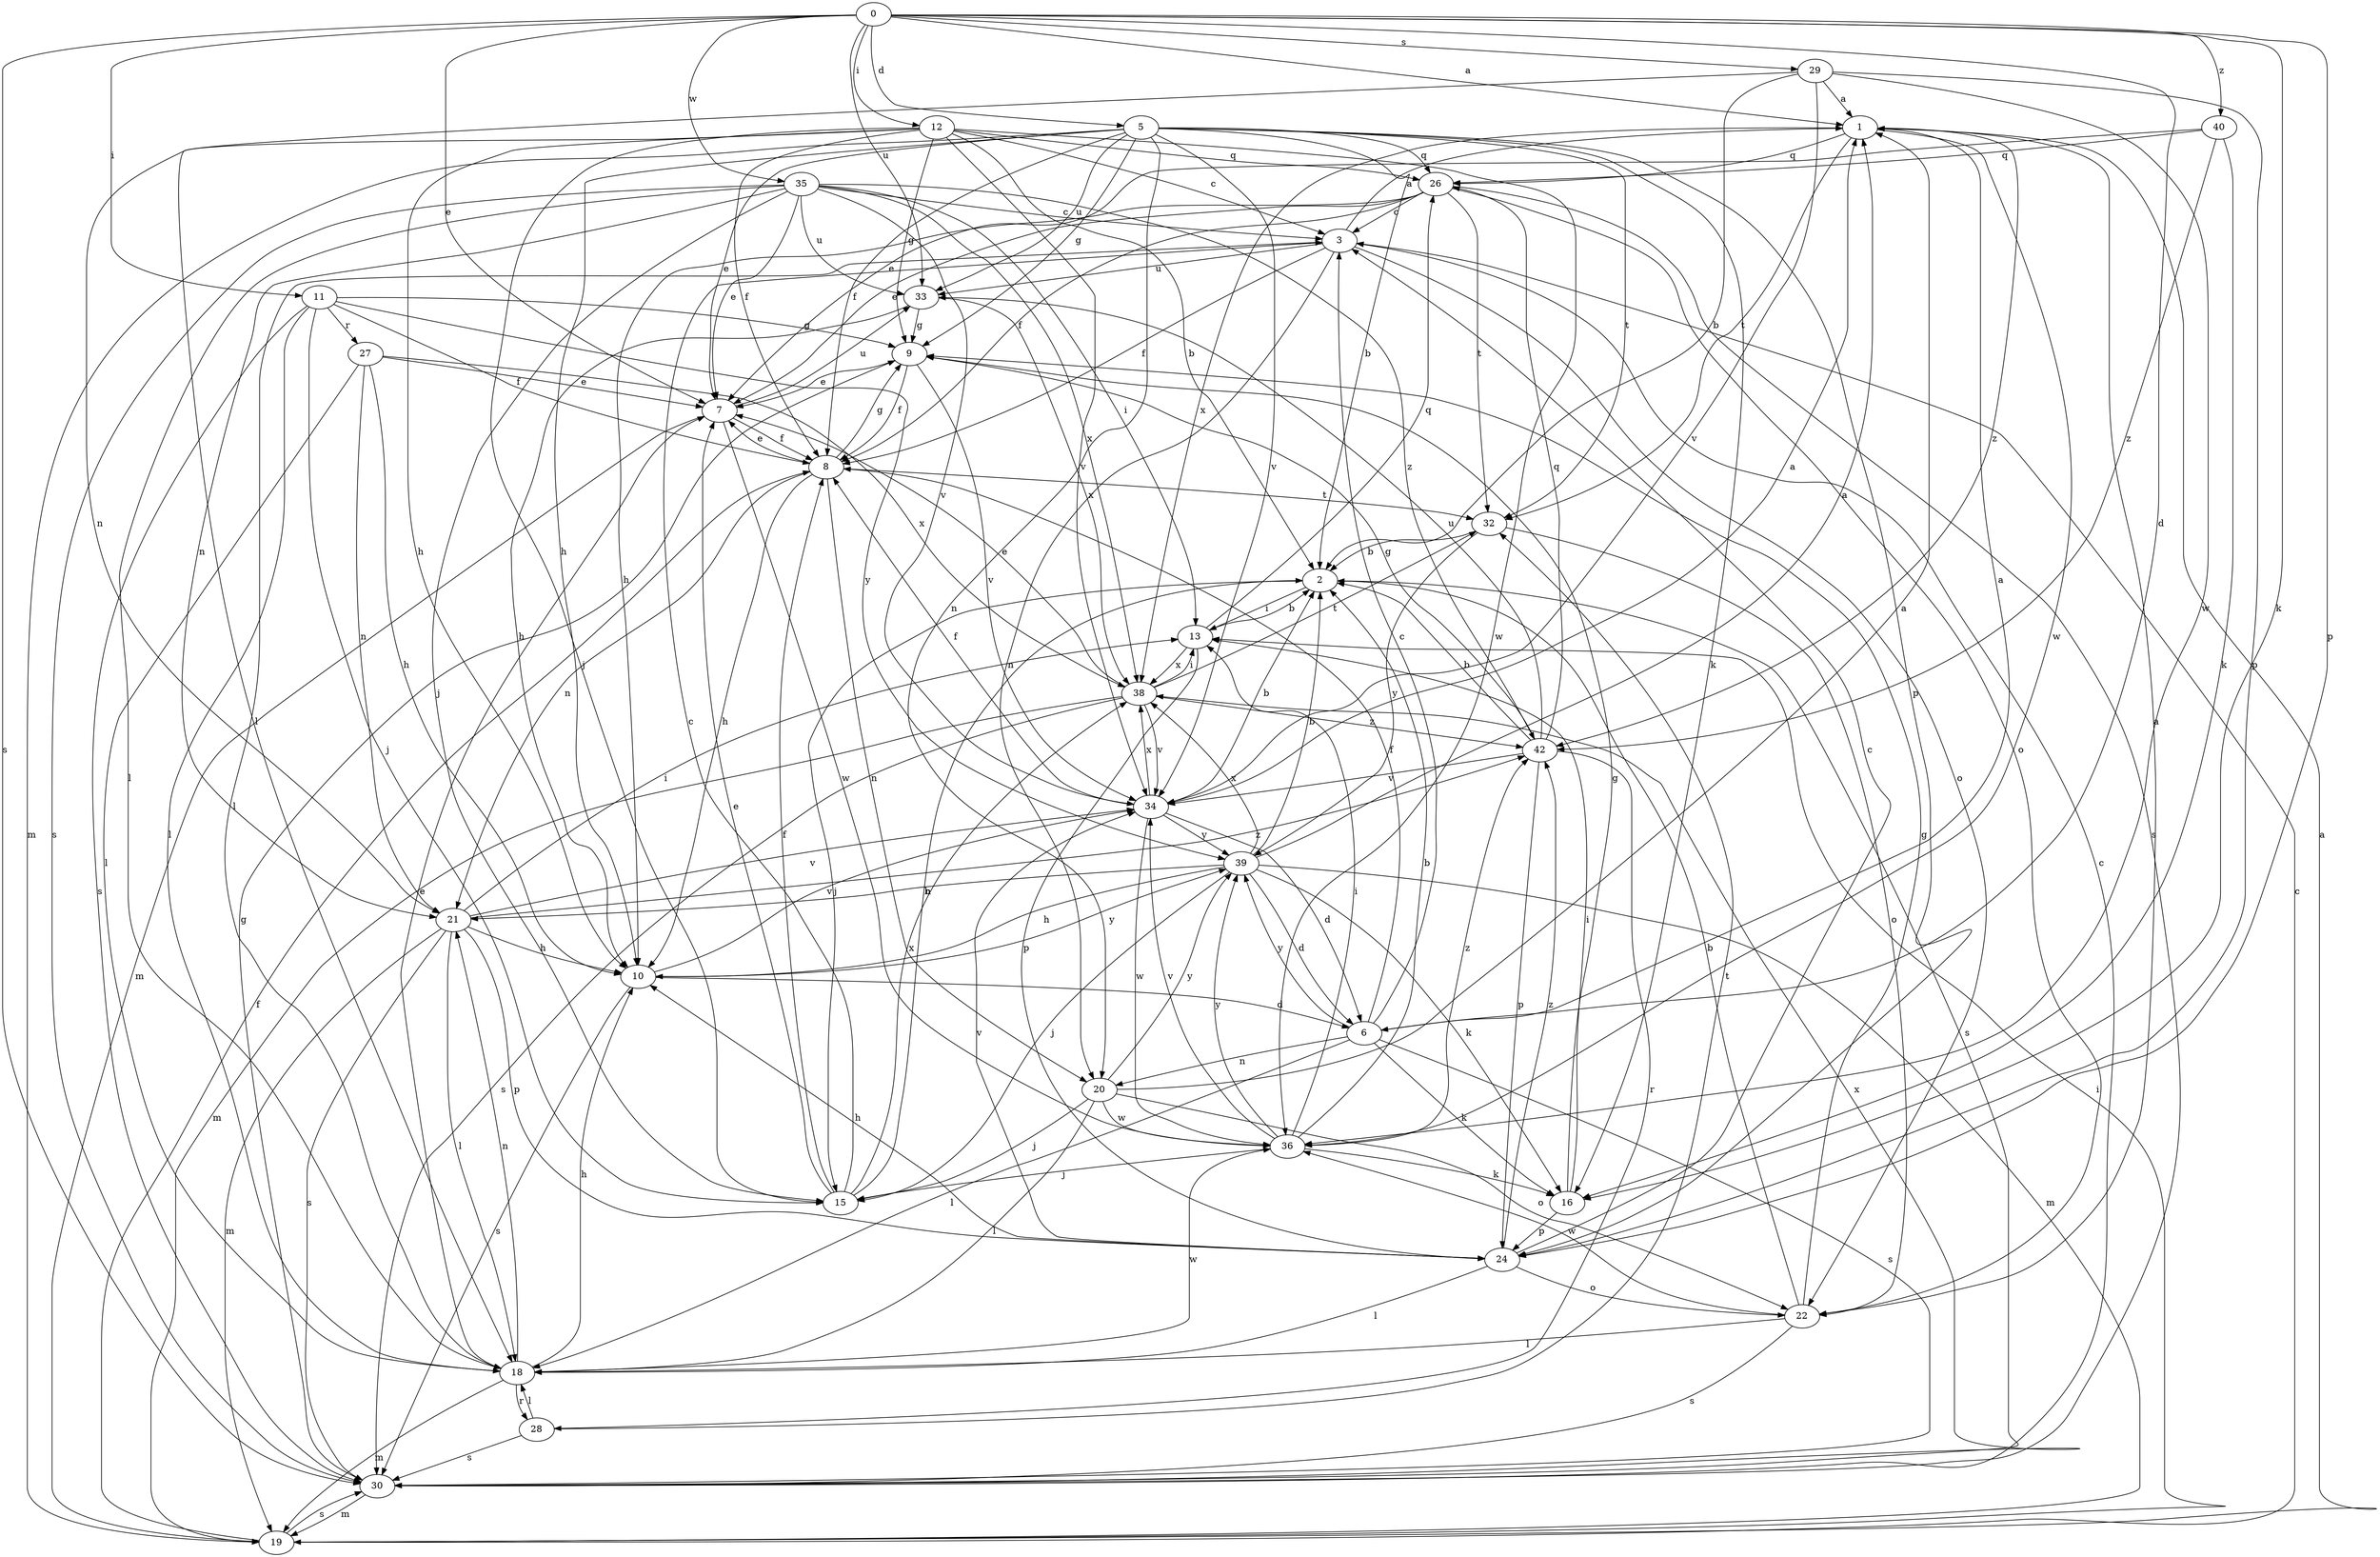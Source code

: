 strict digraph  {
0;
1;
2;
3;
5;
6;
7;
8;
9;
10;
11;
12;
13;
15;
16;
18;
19;
20;
21;
22;
24;
26;
27;
28;
29;
30;
32;
33;
34;
35;
36;
38;
39;
40;
42;
0 -> 1  [label=a];
0 -> 5  [label=d];
0 -> 6  [label=d];
0 -> 7  [label=e];
0 -> 11  [label=i];
0 -> 12  [label=i];
0 -> 16  [label=k];
0 -> 24  [label=p];
0 -> 29  [label=s];
0 -> 30  [label=s];
0 -> 33  [label=u];
0 -> 35  [label=w];
0 -> 40  [label=z];
1 -> 26  [label=q];
1 -> 32  [label=t];
1 -> 36  [label=w];
1 -> 38  [label=x];
1 -> 42  [label=z];
2 -> 13  [label=i];
2 -> 15  [label=j];
2 -> 30  [label=s];
3 -> 1  [label=a];
3 -> 8  [label=f];
3 -> 18  [label=l];
3 -> 20  [label=n];
3 -> 22  [label=o];
3 -> 33  [label=u];
5 -> 2  [label=b];
5 -> 7  [label=e];
5 -> 8  [label=f];
5 -> 9  [label=g];
5 -> 10  [label=h];
5 -> 16  [label=k];
5 -> 19  [label=m];
5 -> 20  [label=n];
5 -> 24  [label=p];
5 -> 26  [label=q];
5 -> 32  [label=t];
5 -> 33  [label=u];
5 -> 34  [label=v];
6 -> 1  [label=a];
6 -> 3  [label=c];
6 -> 8  [label=f];
6 -> 16  [label=k];
6 -> 18  [label=l];
6 -> 20  [label=n];
6 -> 30  [label=s];
6 -> 39  [label=y];
7 -> 8  [label=f];
7 -> 19  [label=m];
7 -> 33  [label=u];
7 -> 36  [label=w];
8 -> 7  [label=e];
8 -> 9  [label=g];
8 -> 10  [label=h];
8 -> 20  [label=n];
8 -> 21  [label=n];
8 -> 32  [label=t];
9 -> 7  [label=e];
9 -> 8  [label=f];
9 -> 34  [label=v];
10 -> 6  [label=d];
10 -> 30  [label=s];
10 -> 34  [label=v];
10 -> 39  [label=y];
11 -> 8  [label=f];
11 -> 9  [label=g];
11 -> 15  [label=j];
11 -> 18  [label=l];
11 -> 27  [label=r];
11 -> 30  [label=s];
11 -> 39  [label=y];
12 -> 2  [label=b];
12 -> 3  [label=c];
12 -> 8  [label=f];
12 -> 9  [label=g];
12 -> 10  [label=h];
12 -> 15  [label=j];
12 -> 21  [label=n];
12 -> 26  [label=q];
12 -> 34  [label=v];
12 -> 36  [label=w];
13 -> 2  [label=b];
13 -> 24  [label=p];
13 -> 26  [label=q];
13 -> 38  [label=x];
15 -> 2  [label=b];
15 -> 3  [label=c];
15 -> 7  [label=e];
15 -> 8  [label=f];
15 -> 38  [label=x];
16 -> 9  [label=g];
16 -> 13  [label=i];
16 -> 24  [label=p];
18 -> 7  [label=e];
18 -> 10  [label=h];
18 -> 19  [label=m];
18 -> 21  [label=n];
18 -> 28  [label=r];
18 -> 36  [label=w];
19 -> 1  [label=a];
19 -> 3  [label=c];
19 -> 8  [label=f];
19 -> 13  [label=i];
19 -> 30  [label=s];
20 -> 1  [label=a];
20 -> 15  [label=j];
20 -> 18  [label=l];
20 -> 22  [label=o];
20 -> 36  [label=w];
20 -> 39  [label=y];
21 -> 10  [label=h];
21 -> 13  [label=i];
21 -> 18  [label=l];
21 -> 19  [label=m];
21 -> 24  [label=p];
21 -> 30  [label=s];
21 -> 34  [label=v];
21 -> 42  [label=z];
22 -> 1  [label=a];
22 -> 2  [label=b];
22 -> 9  [label=g];
22 -> 18  [label=l];
22 -> 30  [label=s];
22 -> 36  [label=w];
24 -> 3  [label=c];
24 -> 10  [label=h];
24 -> 18  [label=l];
24 -> 22  [label=o];
24 -> 34  [label=v];
24 -> 42  [label=z];
26 -> 3  [label=c];
26 -> 7  [label=e];
26 -> 8  [label=f];
26 -> 10  [label=h];
26 -> 22  [label=o];
26 -> 30  [label=s];
26 -> 32  [label=t];
27 -> 7  [label=e];
27 -> 10  [label=h];
27 -> 18  [label=l];
27 -> 21  [label=n];
27 -> 38  [label=x];
28 -> 18  [label=l];
28 -> 30  [label=s];
28 -> 32  [label=t];
29 -> 1  [label=a];
29 -> 2  [label=b];
29 -> 18  [label=l];
29 -> 24  [label=p];
29 -> 34  [label=v];
29 -> 36  [label=w];
30 -> 3  [label=c];
30 -> 9  [label=g];
30 -> 19  [label=m];
30 -> 38  [label=x];
32 -> 2  [label=b];
32 -> 22  [label=o];
32 -> 39  [label=y];
33 -> 9  [label=g];
33 -> 10  [label=h];
33 -> 38  [label=x];
34 -> 1  [label=a];
34 -> 2  [label=b];
34 -> 6  [label=d];
34 -> 8  [label=f];
34 -> 36  [label=w];
34 -> 38  [label=x];
34 -> 39  [label=y];
35 -> 3  [label=c];
35 -> 7  [label=e];
35 -> 13  [label=i];
35 -> 15  [label=j];
35 -> 18  [label=l];
35 -> 21  [label=n];
35 -> 30  [label=s];
35 -> 33  [label=u];
35 -> 34  [label=v];
35 -> 38  [label=x];
35 -> 42  [label=z];
36 -> 2  [label=b];
36 -> 13  [label=i];
36 -> 15  [label=j];
36 -> 16  [label=k];
36 -> 34  [label=v];
36 -> 39  [label=y];
36 -> 42  [label=z];
38 -> 7  [label=e];
38 -> 13  [label=i];
38 -> 19  [label=m];
38 -> 30  [label=s];
38 -> 32  [label=t];
38 -> 34  [label=v];
38 -> 42  [label=z];
39 -> 1  [label=a];
39 -> 2  [label=b];
39 -> 6  [label=d];
39 -> 10  [label=h];
39 -> 15  [label=j];
39 -> 16  [label=k];
39 -> 19  [label=m];
39 -> 21  [label=n];
39 -> 38  [label=x];
40 -> 7  [label=e];
40 -> 16  [label=k];
40 -> 26  [label=q];
40 -> 42  [label=z];
42 -> 2  [label=b];
42 -> 9  [label=g];
42 -> 24  [label=p];
42 -> 26  [label=q];
42 -> 28  [label=r];
42 -> 33  [label=u];
42 -> 34  [label=v];
}
